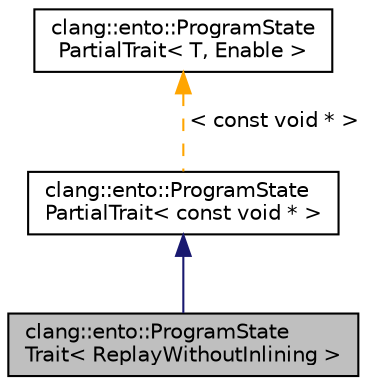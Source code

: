 digraph "clang::ento::ProgramStateTrait&lt; ReplayWithoutInlining &gt;"
{
 // LATEX_PDF_SIZE
  bgcolor="transparent";
  edge [fontname="Helvetica",fontsize="10",labelfontname="Helvetica",labelfontsize="10"];
  node [fontname="Helvetica",fontsize="10",shape=record];
  Node1 [label="clang::ento::ProgramState\lTrait\< ReplayWithoutInlining \>",height=0.2,width=0.4,color="black", fillcolor="grey75", style="filled", fontcolor="black",tooltip=" "];
  Node2 -> Node1 [dir="back",color="midnightblue",fontsize="10",style="solid",fontname="Helvetica"];
  Node2 [label="clang::ento::ProgramState\lPartialTrait\< const void * \>",height=0.2,width=0.4,color="black",URL="$structclang_1_1ento_1_1ProgramStatePartialTrait.html",tooltip=" "];
  Node3 -> Node2 [dir="back",color="orange",fontsize="10",style="dashed",label=" \< const void * \>" ,fontname="Helvetica"];
  Node3 [label="clang::ento::ProgramState\lPartialTrait\< T, Enable \>",height=0.2,width=0.4,color="black",URL="$structclang_1_1ento_1_1ProgramStatePartialTrait.html",tooltip=" "];
}
